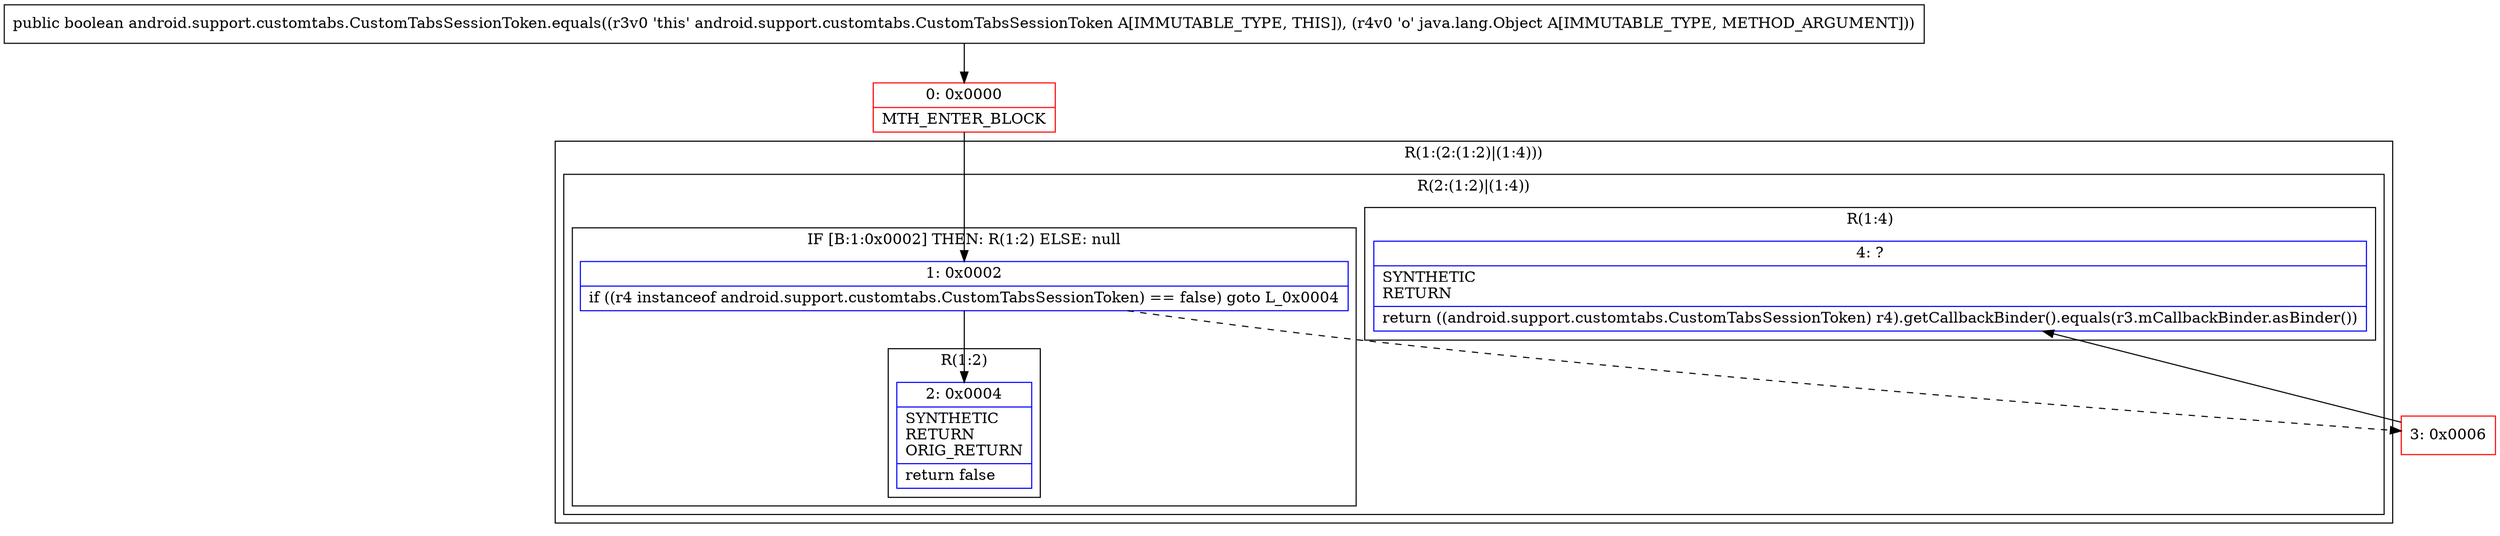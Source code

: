 digraph "CFG forandroid.support.customtabs.CustomTabsSessionToken.equals(Ljava\/lang\/Object;)Z" {
subgraph cluster_Region_636507759 {
label = "R(1:(2:(1:2)|(1:4)))";
node [shape=record,color=blue];
subgraph cluster_Region_180086595 {
label = "R(2:(1:2)|(1:4))";
node [shape=record,color=blue];
subgraph cluster_IfRegion_2075780601 {
label = "IF [B:1:0x0002] THEN: R(1:2) ELSE: null";
node [shape=record,color=blue];
Node_1 [shape=record,label="{1\:\ 0x0002|if ((r4 instanceof android.support.customtabs.CustomTabsSessionToken) == false) goto L_0x0004\l}"];
subgraph cluster_Region_965723073 {
label = "R(1:2)";
node [shape=record,color=blue];
Node_2 [shape=record,label="{2\:\ 0x0004|SYNTHETIC\lRETURN\lORIG_RETURN\l|return false\l}"];
}
}
subgraph cluster_Region_518760881 {
label = "R(1:4)";
node [shape=record,color=blue];
Node_4 [shape=record,label="{4\:\ ?|SYNTHETIC\lRETURN\l|return ((android.support.customtabs.CustomTabsSessionToken) r4).getCallbackBinder().equals(r3.mCallbackBinder.asBinder())\l}"];
}
}
}
Node_0 [shape=record,color=red,label="{0\:\ 0x0000|MTH_ENTER_BLOCK\l}"];
Node_3 [shape=record,color=red,label="{3\:\ 0x0006}"];
MethodNode[shape=record,label="{public boolean android.support.customtabs.CustomTabsSessionToken.equals((r3v0 'this' android.support.customtabs.CustomTabsSessionToken A[IMMUTABLE_TYPE, THIS]), (r4v0 'o' java.lang.Object A[IMMUTABLE_TYPE, METHOD_ARGUMENT])) }"];
MethodNode -> Node_0;
Node_1 -> Node_2;
Node_1 -> Node_3[style=dashed];
Node_0 -> Node_1;
Node_3 -> Node_4;
}

